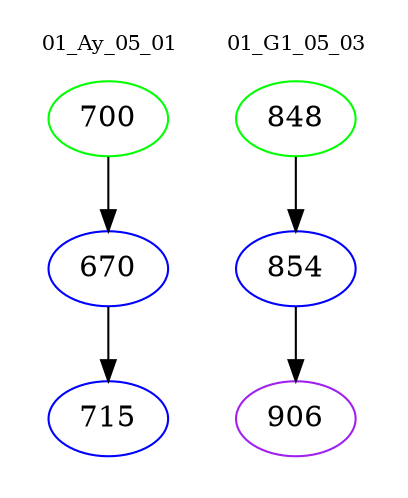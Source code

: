 digraph{
subgraph cluster_0 {
color = white
label = "01_Ay_05_01";
fontsize=10;
T0_700 [label="700", color="green"]
T0_700 -> T0_670 [color="black"]
T0_670 [label="670", color="blue"]
T0_670 -> T0_715 [color="black"]
T0_715 [label="715", color="blue"]
}
subgraph cluster_1 {
color = white
label = "01_G1_05_03";
fontsize=10;
T1_848 [label="848", color="green"]
T1_848 -> T1_854 [color="black"]
T1_854 [label="854", color="blue"]
T1_854 -> T1_906 [color="black"]
T1_906 [label="906", color="purple"]
}
}
